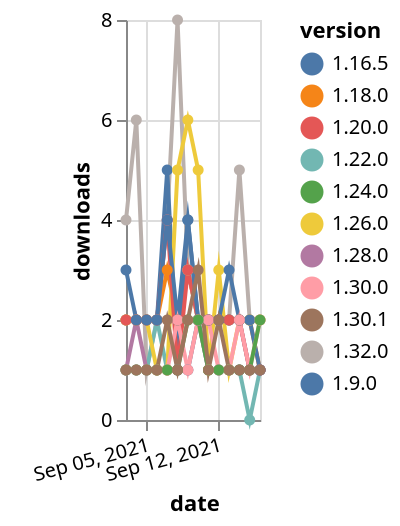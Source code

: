 {"$schema": "https://vega.github.io/schema/vega-lite/v5.json", "description": "A simple bar chart with embedded data.", "data": {"values": [{"date": "2021-09-03", "total": 3290, "delta": 2, "version": "1.18.0"}, {"date": "2021-09-04", "total": 3292, "delta": 2, "version": "1.18.0"}, {"date": "2021-09-05", "total": 3294, "delta": 2, "version": "1.18.0"}, {"date": "2021-09-06", "total": 3296, "delta": 2, "version": "1.18.0"}, {"date": "2021-09-07", "total": 3299, "delta": 3, "version": "1.18.0"}, {"date": "2021-09-08", "total": 3301, "delta": 2, "version": "1.18.0"}, {"date": "2021-09-09", "total": 3304, "delta": 3, "version": "1.18.0"}, {"date": "2021-09-10", "total": 3306, "delta": 2, "version": "1.18.0"}, {"date": "2021-09-11", "total": 3308, "delta": 2, "version": "1.18.0"}, {"date": "2021-09-12", "total": 3310, "delta": 2, "version": "1.18.0"}, {"date": "2021-09-13", "total": 3312, "delta": 2, "version": "1.18.0"}, {"date": "2021-09-14", "total": 3314, "delta": 2, "version": "1.18.0"}, {"date": "2021-09-15", "total": 3316, "delta": 2, "version": "1.18.0"}, {"date": "2021-09-16", "total": 3317, "delta": 1, "version": "1.18.0"}, {"date": "2021-09-03", "total": 261, "delta": 4, "version": "1.32.0"}, {"date": "2021-09-04", "total": 267, "delta": 6, "version": "1.32.0"}, {"date": "2021-09-05", "total": 268, "delta": 1, "version": "1.32.0"}, {"date": "2021-09-06", "total": 270, "delta": 2, "version": "1.32.0"}, {"date": "2021-09-07", "total": 274, "delta": 4, "version": "1.32.0"}, {"date": "2021-09-08", "total": 282, "delta": 8, "version": "1.32.0"}, {"date": "2021-09-09", "total": 285, "delta": 3, "version": "1.32.0"}, {"date": "2021-09-10", "total": 287, "delta": 2, "version": "1.32.0"}, {"date": "2021-09-11", "total": 289, "delta": 2, "version": "1.32.0"}, {"date": "2021-09-12", "total": 291, "delta": 2, "version": "1.32.0"}, {"date": "2021-09-13", "total": 293, "delta": 2, "version": "1.32.0"}, {"date": "2021-09-14", "total": 298, "delta": 5, "version": "1.32.0"}, {"date": "2021-09-15", "total": 300, "delta": 2, "version": "1.32.0"}, {"date": "2021-09-16", "total": 302, "delta": 2, "version": "1.32.0"}, {"date": "2021-09-03", "total": 1390, "delta": 1, "version": "1.22.0"}, {"date": "2021-09-04", "total": 1391, "delta": 1, "version": "1.22.0"}, {"date": "2021-09-05", "total": 1392, "delta": 1, "version": "1.22.0"}, {"date": "2021-09-06", "total": 1394, "delta": 2, "version": "1.22.0"}, {"date": "2021-09-07", "total": 1395, "delta": 1, "version": "1.22.0"}, {"date": "2021-09-08", "total": 1396, "delta": 1, "version": "1.22.0"}, {"date": "2021-09-09", "total": 1397, "delta": 1, "version": "1.22.0"}, {"date": "2021-09-10", "total": 1399, "delta": 2, "version": "1.22.0"}, {"date": "2021-09-11", "total": 1400, "delta": 1, "version": "1.22.0"}, {"date": "2021-09-12", "total": 1401, "delta": 1, "version": "1.22.0"}, {"date": "2021-09-13", "total": 1402, "delta": 1, "version": "1.22.0"}, {"date": "2021-09-14", "total": 1403, "delta": 1, "version": "1.22.0"}, {"date": "2021-09-15", "total": 1403, "delta": 0, "version": "1.22.0"}, {"date": "2021-09-16", "total": 1404, "delta": 1, "version": "1.22.0"}, {"date": "2021-09-03", "total": 4042, "delta": 2, "version": "1.9.0"}, {"date": "2021-09-04", "total": 4044, "delta": 2, "version": "1.9.0"}, {"date": "2021-09-05", "total": 4046, "delta": 2, "version": "1.9.0"}, {"date": "2021-09-06", "total": 4048, "delta": 2, "version": "1.9.0"}, {"date": "2021-09-07", "total": 4053, "delta": 5, "version": "1.9.0"}, {"date": "2021-09-08", "total": 4054, "delta": 1, "version": "1.9.0"}, {"date": "2021-09-09", "total": 4058, "delta": 4, "version": "1.9.0"}, {"date": "2021-09-10", "total": 4060, "delta": 2, "version": "1.9.0"}, {"date": "2021-09-11", "total": 4062, "delta": 2, "version": "1.9.0"}, {"date": "2021-09-12", "total": 4064, "delta": 2, "version": "1.9.0"}, {"date": "2021-09-13", "total": 4066, "delta": 2, "version": "1.9.0"}, {"date": "2021-09-14", "total": 4068, "delta": 2, "version": "1.9.0"}, {"date": "2021-09-15", "total": 4069, "delta": 1, "version": "1.9.0"}, {"date": "2021-09-16", "total": 4070, "delta": 1, "version": "1.9.0"}, {"date": "2021-09-03", "total": 408, "delta": 1, "version": "1.28.0"}, {"date": "2021-09-04", "total": 410, "delta": 2, "version": "1.28.0"}, {"date": "2021-09-05", "total": 411, "delta": 1, "version": "1.28.0"}, {"date": "2021-09-06", "total": 412, "delta": 1, "version": "1.28.0"}, {"date": "2021-09-07", "total": 413, "delta": 1, "version": "1.28.0"}, {"date": "2021-09-08", "total": 414, "delta": 1, "version": "1.28.0"}, {"date": "2021-09-09", "total": 415, "delta": 1, "version": "1.28.0"}, {"date": "2021-09-10", "total": 417, "delta": 2, "version": "1.28.0"}, {"date": "2021-09-11", "total": 418, "delta": 1, "version": "1.28.0"}, {"date": "2021-09-12", "total": 419, "delta": 1, "version": "1.28.0"}, {"date": "2021-09-13", "total": 420, "delta": 1, "version": "1.28.0"}, {"date": "2021-09-14", "total": 421, "delta": 1, "version": "1.28.0"}, {"date": "2021-09-15", "total": 422, "delta": 1, "version": "1.28.0"}, {"date": "2021-09-16", "total": 423, "delta": 1, "version": "1.28.0"}, {"date": "2021-09-03", "total": 1377, "delta": 2, "version": "1.26.0"}, {"date": "2021-09-04", "total": 1379, "delta": 2, "version": "1.26.0"}, {"date": "2021-09-05", "total": 1381, "delta": 2, "version": "1.26.0"}, {"date": "2021-09-06", "total": 1382, "delta": 1, "version": "1.26.0"}, {"date": "2021-09-07", "total": 1383, "delta": 1, "version": "1.26.0"}, {"date": "2021-09-08", "total": 1388, "delta": 5, "version": "1.26.0"}, {"date": "2021-09-09", "total": 1394, "delta": 6, "version": "1.26.0"}, {"date": "2021-09-10", "total": 1399, "delta": 5, "version": "1.26.0"}, {"date": "2021-09-11", "total": 1400, "delta": 1, "version": "1.26.0"}, {"date": "2021-09-12", "total": 1403, "delta": 3, "version": "1.26.0"}, {"date": "2021-09-13", "total": 1404, "delta": 1, "version": "1.26.0"}, {"date": "2021-09-14", "total": 1406, "delta": 2, "version": "1.26.0"}, {"date": "2021-09-15", "total": 1408, "delta": 2, "version": "1.26.0"}, {"date": "2021-09-16", "total": 1410, "delta": 2, "version": "1.26.0"}, {"date": "2021-09-03", "total": 2849, "delta": 2, "version": "1.20.0"}, {"date": "2021-09-04", "total": 2851, "delta": 2, "version": "1.20.0"}, {"date": "2021-09-05", "total": 2853, "delta": 2, "version": "1.20.0"}, {"date": "2021-09-06", "total": 2855, "delta": 2, "version": "1.20.0"}, {"date": "2021-09-07", "total": 2859, "delta": 4, "version": "1.20.0"}, {"date": "2021-09-08", "total": 2860, "delta": 1, "version": "1.20.0"}, {"date": "2021-09-09", "total": 2863, "delta": 3, "version": "1.20.0"}, {"date": "2021-09-10", "total": 2865, "delta": 2, "version": "1.20.0"}, {"date": "2021-09-11", "total": 2867, "delta": 2, "version": "1.20.0"}, {"date": "2021-09-12", "total": 2869, "delta": 2, "version": "1.20.0"}, {"date": "2021-09-13", "total": 2871, "delta": 2, "version": "1.20.0"}, {"date": "2021-09-14", "total": 2873, "delta": 2, "version": "1.20.0"}, {"date": "2021-09-15", "total": 2874, "delta": 1, "version": "1.20.0"}, {"date": "2021-09-16", "total": 2875, "delta": 1, "version": "1.20.0"}, {"date": "2021-09-03", "total": 3187, "delta": 3, "version": "1.16.5"}, {"date": "2021-09-04", "total": 3189, "delta": 2, "version": "1.16.5"}, {"date": "2021-09-05", "total": 3191, "delta": 2, "version": "1.16.5"}, {"date": "2021-09-06", "total": 3193, "delta": 2, "version": "1.16.5"}, {"date": "2021-09-07", "total": 3197, "delta": 4, "version": "1.16.5"}, {"date": "2021-09-08", "total": 3199, "delta": 2, "version": "1.16.5"}, {"date": "2021-09-09", "total": 3203, "delta": 4, "version": "1.16.5"}, {"date": "2021-09-10", "total": 3205, "delta": 2, "version": "1.16.5"}, {"date": "2021-09-11", "total": 3207, "delta": 2, "version": "1.16.5"}, {"date": "2021-09-12", "total": 3209, "delta": 2, "version": "1.16.5"}, {"date": "2021-09-13", "total": 3212, "delta": 3, "version": "1.16.5"}, {"date": "2021-09-14", "total": 3214, "delta": 2, "version": "1.16.5"}, {"date": "2021-09-15", "total": 3216, "delta": 2, "version": "1.16.5"}, {"date": "2021-09-16", "total": 3217, "delta": 1, "version": "1.16.5"}, {"date": "2021-09-03", "total": 432, "delta": 1, "version": "1.30.0"}, {"date": "2021-09-04", "total": 433, "delta": 1, "version": "1.30.0"}, {"date": "2021-09-05", "total": 434, "delta": 1, "version": "1.30.0"}, {"date": "2021-09-06", "total": 435, "delta": 1, "version": "1.30.0"}, {"date": "2021-09-07", "total": 436, "delta": 1, "version": "1.30.0"}, {"date": "2021-09-08", "total": 438, "delta": 2, "version": "1.30.0"}, {"date": "2021-09-09", "total": 439, "delta": 1, "version": "1.30.0"}, {"date": "2021-09-10", "total": 441, "delta": 2, "version": "1.30.0"}, {"date": "2021-09-11", "total": 443, "delta": 2, "version": "1.30.0"}, {"date": "2021-09-12", "total": 444, "delta": 1, "version": "1.30.0"}, {"date": "2021-09-13", "total": 445, "delta": 1, "version": "1.30.0"}, {"date": "2021-09-14", "total": 447, "delta": 2, "version": "1.30.0"}, {"date": "2021-09-15", "total": 448, "delta": 1, "version": "1.30.0"}, {"date": "2021-09-16", "total": 450, "delta": 2, "version": "1.30.0"}, {"date": "2021-09-03", "total": 709, "delta": 1, "version": "1.24.0"}, {"date": "2021-09-04", "total": 710, "delta": 1, "version": "1.24.0"}, {"date": "2021-09-05", "total": 711, "delta": 1, "version": "1.24.0"}, {"date": "2021-09-06", "total": 712, "delta": 1, "version": "1.24.0"}, {"date": "2021-09-07", "total": 713, "delta": 1, "version": "1.24.0"}, {"date": "2021-09-08", "total": 714, "delta": 1, "version": "1.24.0"}, {"date": "2021-09-09", "total": 716, "delta": 2, "version": "1.24.0"}, {"date": "2021-09-10", "total": 718, "delta": 2, "version": "1.24.0"}, {"date": "2021-09-11", "total": 719, "delta": 1, "version": "1.24.0"}, {"date": "2021-09-12", "total": 720, "delta": 1, "version": "1.24.0"}, {"date": "2021-09-13", "total": 721, "delta": 1, "version": "1.24.0"}, {"date": "2021-09-14", "total": 722, "delta": 1, "version": "1.24.0"}, {"date": "2021-09-15", "total": 723, "delta": 1, "version": "1.24.0"}, {"date": "2021-09-16", "total": 725, "delta": 2, "version": "1.24.0"}, {"date": "2021-09-03", "total": 271, "delta": 1, "version": "1.30.1"}, {"date": "2021-09-04", "total": 272, "delta": 1, "version": "1.30.1"}, {"date": "2021-09-05", "total": 273, "delta": 1, "version": "1.30.1"}, {"date": "2021-09-06", "total": 274, "delta": 1, "version": "1.30.1"}, {"date": "2021-09-07", "total": 276, "delta": 2, "version": "1.30.1"}, {"date": "2021-09-08", "total": 277, "delta": 1, "version": "1.30.1"}, {"date": "2021-09-09", "total": 279, "delta": 2, "version": "1.30.1"}, {"date": "2021-09-10", "total": 282, "delta": 3, "version": "1.30.1"}, {"date": "2021-09-11", "total": 283, "delta": 1, "version": "1.30.1"}, {"date": "2021-09-12", "total": 285, "delta": 2, "version": "1.30.1"}, {"date": "2021-09-13", "total": 286, "delta": 1, "version": "1.30.1"}, {"date": "2021-09-14", "total": 287, "delta": 1, "version": "1.30.1"}, {"date": "2021-09-15", "total": 288, "delta": 1, "version": "1.30.1"}, {"date": "2021-09-16", "total": 289, "delta": 1, "version": "1.30.1"}]}, "width": "container", "mark": {"type": "line", "point": {"filled": true}}, "encoding": {"x": {"field": "date", "type": "temporal", "timeUnit": "yearmonthdate", "title": "date", "axis": {"labelAngle": -15}}, "y": {"field": "delta", "type": "quantitative", "title": "downloads"}, "color": {"field": "version", "type": "nominal"}, "tooltip": {"field": "delta"}}}